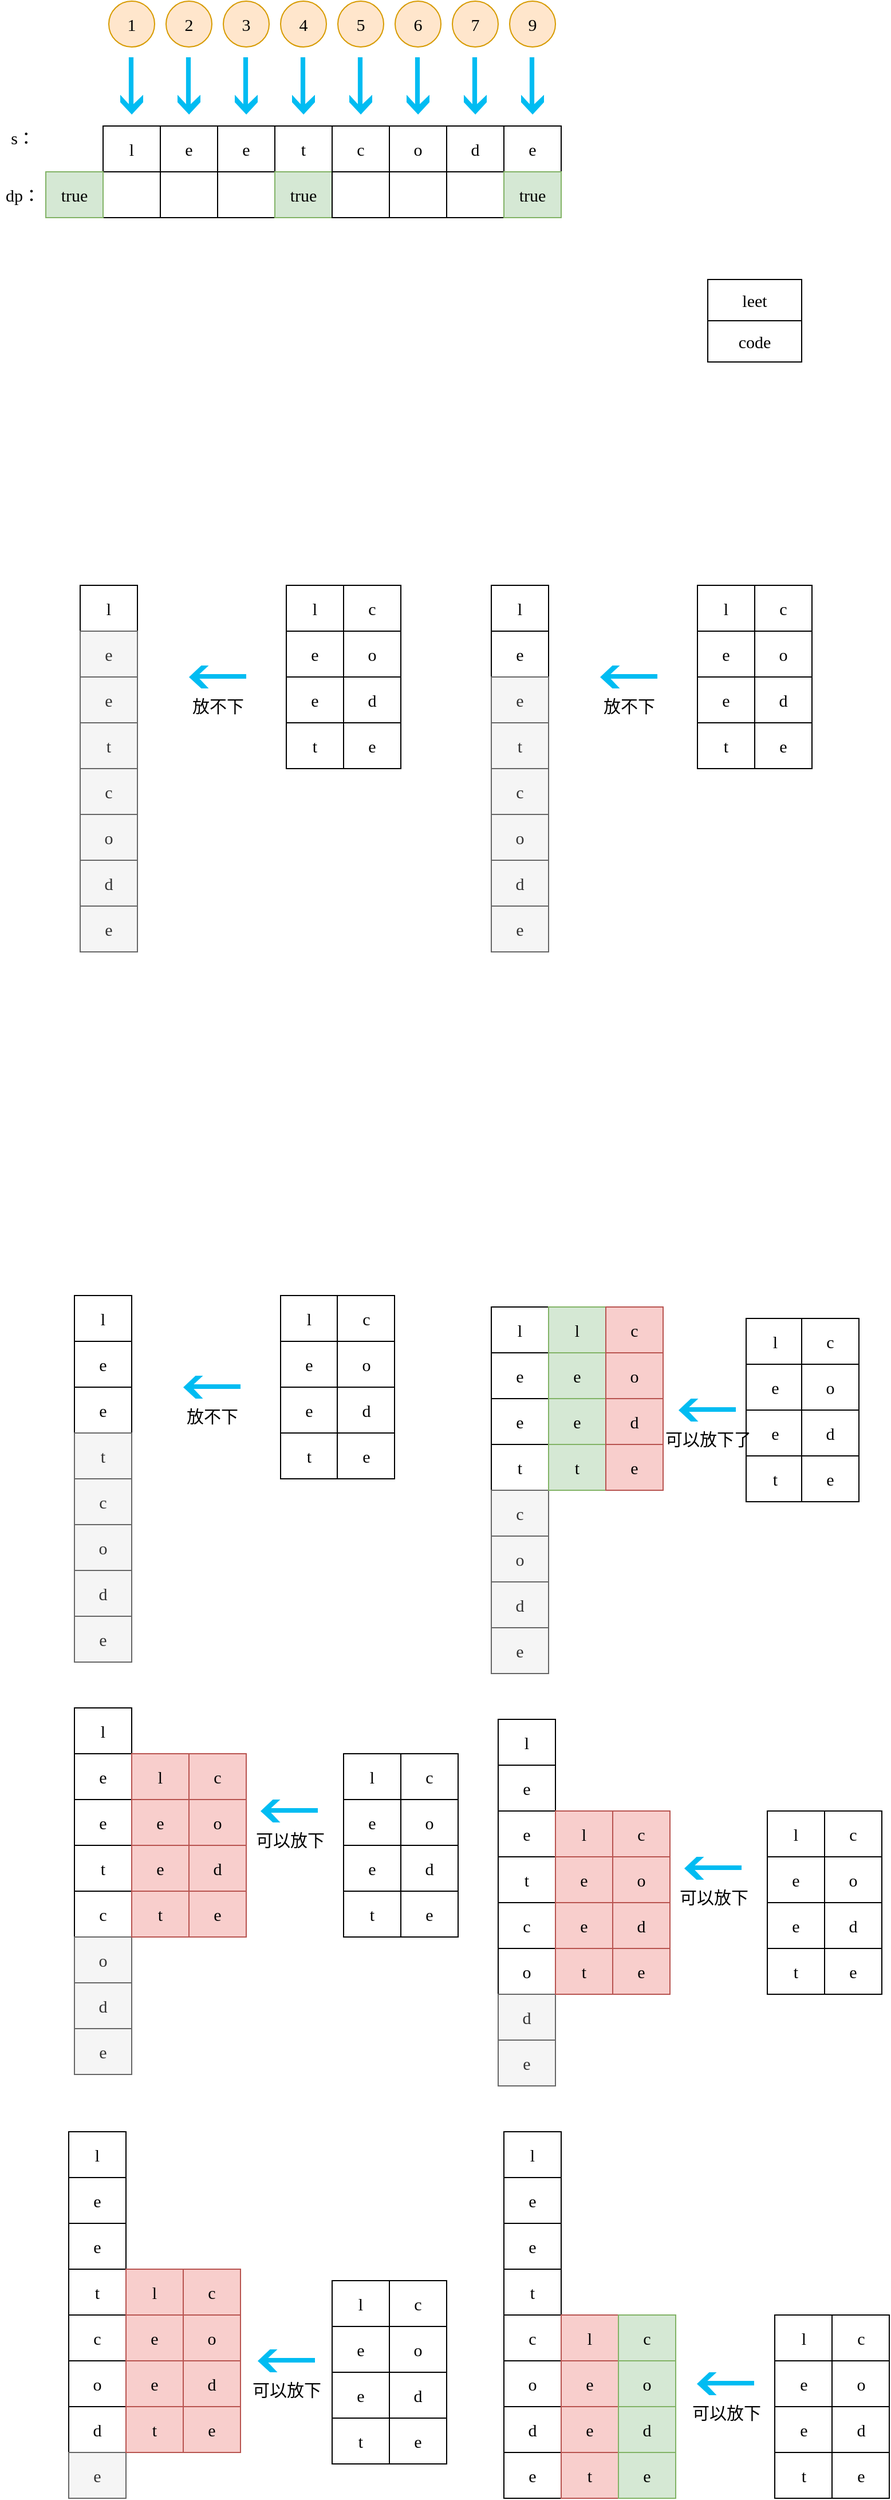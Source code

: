 <mxfile version="10.6.1" type="device"><diagram id="_bdJruswylSyGqHJiZsc" name="第 1 页"><mxGraphModel dx="1398" dy="844" grid="1" gridSize="10" guides="1" tooltips="1" connect="1" arrows="1" fold="1" page="1" pageScale="1" pageWidth="827" pageHeight="1169" math="0" shadow="0"><root><mxCell id="0"/><mxCell id="1" parent="0"/><mxCell id="NJLQjxS8cJhVaI7SRR5U-1" value="l" style="rounded=0;whiteSpace=wrap;html=1;fontSize=15;fontFamily=Verdana;" vertex="1" parent="1"><mxGeometry x="95" y="159" width="50" height="40" as="geometry"/></mxCell><mxCell id="NJLQjxS8cJhVaI7SRR5U-2" value="e" style="rounded=0;whiteSpace=wrap;html=1;fontSize=15;fontFamily=Verdana;" vertex="1" parent="1"><mxGeometry x="145" y="159" width="50" height="40" as="geometry"/></mxCell><mxCell id="NJLQjxS8cJhVaI7SRR5U-3" value="e" style="rounded=0;whiteSpace=wrap;html=1;fontSize=15;fontFamily=Verdana;" vertex="1" parent="1"><mxGeometry x="195" y="159" width="50" height="40" as="geometry"/></mxCell><mxCell id="NJLQjxS8cJhVaI7SRR5U-4" value="t" style="rounded=0;whiteSpace=wrap;html=1;fontSize=15;fontFamily=Verdana;" vertex="1" parent="1"><mxGeometry x="245" y="159" width="50" height="40" as="geometry"/></mxCell><mxCell id="NJLQjxS8cJhVaI7SRR5U-5" value="c" style="rounded=0;whiteSpace=wrap;html=1;fontSize=15;fontFamily=Verdana;" vertex="1" parent="1"><mxGeometry x="295" y="159" width="50" height="40" as="geometry"/></mxCell><mxCell id="NJLQjxS8cJhVaI7SRR5U-6" value="o" style="rounded=0;whiteSpace=wrap;html=1;fontSize=15;fontFamily=Verdana;" vertex="1" parent="1"><mxGeometry x="345" y="159" width="50" height="40" as="geometry"/></mxCell><mxCell id="NJLQjxS8cJhVaI7SRR5U-7" value="d" style="rounded=0;whiteSpace=wrap;html=1;fontSize=15;fontFamily=Verdana;" vertex="1" parent="1"><mxGeometry x="395" y="159" width="50" height="40" as="geometry"/></mxCell><mxCell id="NJLQjxS8cJhVaI7SRR5U-8" value="e" style="rounded=0;whiteSpace=wrap;html=1;fontSize=15;fontFamily=Verdana;" vertex="1" parent="1"><mxGeometry x="445" y="159" width="50" height="40" as="geometry"/></mxCell><mxCell id="NJLQjxS8cJhVaI7SRR5U-9" value="" style="shape=image;html=1;verticalAlign=top;verticalLabelPosition=bottom;labelBackgroundColor=#ffffff;imageAspect=0;aspect=fixed;image=https://cdn2.iconfinder.com/data/icons/rounded_square_icons__books_by_deleket-dexzmr/128/Dictionary_Mac.png;fontFamily=Verdana;fontSize=15;" vertex="1" parent="1"><mxGeometry x="495" y="289" width="128" height="128" as="geometry"/></mxCell><mxCell id="NJLQjxS8cJhVaI7SRR5U-10" value="leet" style="rounded=0;whiteSpace=wrap;html=1;fontFamily=Verdana;fontSize=15;" vertex="1" parent="1"><mxGeometry x="623" y="293" width="82" height="36" as="geometry"/></mxCell><mxCell id="NJLQjxS8cJhVaI7SRR5U-11" value="code" style="rounded=0;whiteSpace=wrap;html=1;fontFamily=Verdana;fontSize=15;" vertex="1" parent="1"><mxGeometry x="623" y="329" width="82" height="36" as="geometry"/></mxCell><mxCell id="NJLQjxS8cJhVaI7SRR5U-12" value="" style="shadow=0;dashed=0;html=1;strokeColor=none;labelPosition=center;verticalLabelPosition=bottom;verticalAlign=top;align=center;shape=mxgraph.mscae.deprecated.poster_arrow;fillColor=#00BCF2;fontFamily=Verdana;fontSize=15;" vertex="1" parent="1"><mxGeometry x="110" y="99" width="20" height="50" as="geometry"/></mxCell><mxCell id="NJLQjxS8cJhVaI7SRR5U-13" value="" style="shadow=0;dashed=0;html=1;strokeColor=none;labelPosition=center;verticalLabelPosition=bottom;verticalAlign=top;align=center;shape=mxgraph.mscae.deprecated.poster_arrow;fillColor=#00BCF2;fontFamily=Verdana;fontSize=15;" vertex="1" parent="1"><mxGeometry x="160" y="99" width="20" height="50" as="geometry"/></mxCell><mxCell id="NJLQjxS8cJhVaI7SRR5U-14" value="" style="shadow=0;dashed=0;html=1;strokeColor=none;labelPosition=center;verticalLabelPosition=bottom;verticalAlign=top;align=center;shape=mxgraph.mscae.deprecated.poster_arrow;fillColor=#00BCF2;fontFamily=Verdana;fontSize=15;" vertex="1" parent="1"><mxGeometry x="210" y="99" width="20" height="50" as="geometry"/></mxCell><mxCell id="NJLQjxS8cJhVaI7SRR5U-15" value="" style="shadow=0;dashed=0;html=1;strokeColor=none;labelPosition=center;verticalLabelPosition=bottom;verticalAlign=top;align=center;shape=mxgraph.mscae.deprecated.poster_arrow;fillColor=#00BCF2;fontFamily=Verdana;fontSize=15;" vertex="1" parent="1"><mxGeometry x="260" y="99" width="20" height="50" as="geometry"/></mxCell><mxCell id="NJLQjxS8cJhVaI7SRR5U-16" value="" style="shadow=0;dashed=0;html=1;strokeColor=none;labelPosition=center;verticalLabelPosition=bottom;verticalAlign=top;align=center;shape=mxgraph.mscae.deprecated.poster_arrow;fillColor=#00BCF2;fontFamily=Verdana;fontSize=15;" vertex="1" parent="1"><mxGeometry x="310" y="99" width="20" height="50" as="geometry"/></mxCell><mxCell id="NJLQjxS8cJhVaI7SRR5U-17" value="" style="shadow=0;dashed=0;html=1;strokeColor=none;labelPosition=center;verticalLabelPosition=bottom;verticalAlign=top;align=center;shape=mxgraph.mscae.deprecated.poster_arrow;fillColor=#00BCF2;fontFamily=Verdana;fontSize=15;" vertex="1" parent="1"><mxGeometry x="360" y="99" width="20" height="50" as="geometry"/></mxCell><mxCell id="NJLQjxS8cJhVaI7SRR5U-18" value="" style="shadow=0;dashed=0;html=1;strokeColor=none;labelPosition=center;verticalLabelPosition=bottom;verticalAlign=top;align=center;shape=mxgraph.mscae.deprecated.poster_arrow;fillColor=#00BCF2;fontFamily=Verdana;fontSize=15;" vertex="1" parent="1"><mxGeometry x="410" y="99" width="20" height="50" as="geometry"/></mxCell><mxCell id="NJLQjxS8cJhVaI7SRR5U-19" value="" style="shadow=0;dashed=0;html=1;strokeColor=none;labelPosition=center;verticalLabelPosition=bottom;verticalAlign=top;align=center;shape=mxgraph.mscae.deprecated.poster_arrow;fillColor=#00BCF2;fontFamily=Verdana;fontSize=15;" vertex="1" parent="1"><mxGeometry x="460" y="99" width="20" height="50" as="geometry"/></mxCell><mxCell id="NJLQjxS8cJhVaI7SRR5U-20" value="" style="rounded=0;whiteSpace=wrap;html=1;fontSize=15;fontFamily=Verdana;" vertex="1" parent="1"><mxGeometry x="95" y="199" width="50" height="40" as="geometry"/></mxCell><mxCell id="NJLQjxS8cJhVaI7SRR5U-21" value="" style="rounded=0;whiteSpace=wrap;html=1;fontSize=15;fontFamily=Verdana;" vertex="1" parent="1"><mxGeometry x="145" y="199" width="50" height="40" as="geometry"/></mxCell><mxCell id="NJLQjxS8cJhVaI7SRR5U-22" value="" style="rounded=0;whiteSpace=wrap;html=1;fontSize=15;fontFamily=Verdana;" vertex="1" parent="1"><mxGeometry x="195" y="199" width="50" height="40" as="geometry"/></mxCell><mxCell id="NJLQjxS8cJhVaI7SRR5U-23" value="true" style="rounded=0;whiteSpace=wrap;html=1;fontSize=15;fontFamily=Verdana;fillColor=#d5e8d4;strokeColor=#82b366;" vertex="1" parent="1"><mxGeometry x="245" y="199" width="50" height="40" as="geometry"/></mxCell><mxCell id="NJLQjxS8cJhVaI7SRR5U-24" value="" style="rounded=0;whiteSpace=wrap;html=1;fontSize=15;fontFamily=Verdana;" vertex="1" parent="1"><mxGeometry x="295" y="199" width="50" height="40" as="geometry"/></mxCell><mxCell id="NJLQjxS8cJhVaI7SRR5U-25" value="" style="rounded=0;whiteSpace=wrap;html=1;fontSize=15;fontFamily=Verdana;" vertex="1" parent="1"><mxGeometry x="345" y="199" width="50" height="40" as="geometry"/></mxCell><mxCell id="NJLQjxS8cJhVaI7SRR5U-26" value="" style="rounded=0;whiteSpace=wrap;html=1;fontSize=15;fontFamily=Verdana;" vertex="1" parent="1"><mxGeometry x="395" y="199" width="50" height="40" as="geometry"/></mxCell><mxCell id="NJLQjxS8cJhVaI7SRR5U-27" value="true" style="rounded=0;whiteSpace=wrap;html=1;fontSize=15;fontFamily=Verdana;fillColor=#d5e8d4;strokeColor=#82b366;" vertex="1" parent="1"><mxGeometry x="445" y="199" width="50" height="40" as="geometry"/></mxCell><mxCell id="NJLQjxS8cJhVaI7SRR5U-28" value="true" style="rounded=0;whiteSpace=wrap;html=1;fontSize=15;fontFamily=Verdana;fillColor=#d5e8d4;strokeColor=#82b366;" vertex="1" parent="1"><mxGeometry x="45" y="199" width="50" height="40" as="geometry"/></mxCell><mxCell id="NJLQjxS8cJhVaI7SRR5U-29" value="1" style="ellipse;whiteSpace=wrap;html=1;aspect=fixed;fontFamily=Verdana;fontSize=15;fillColor=#ffe6cc;strokeColor=#d79b00;" vertex="1" parent="1"><mxGeometry x="100" y="50" width="40" height="40" as="geometry"/></mxCell><mxCell id="NJLQjxS8cJhVaI7SRR5U-30" value="2" style="ellipse;whiteSpace=wrap;html=1;aspect=fixed;fontFamily=Verdana;fontSize=15;fillColor=#ffe6cc;strokeColor=#d79b00;" vertex="1" parent="1"><mxGeometry x="150" y="50" width="40" height="40" as="geometry"/></mxCell><mxCell id="NJLQjxS8cJhVaI7SRR5U-31" value="3" style="ellipse;whiteSpace=wrap;html=1;aspect=fixed;fontFamily=Verdana;fontSize=15;fillColor=#ffe6cc;strokeColor=#d79b00;" vertex="1" parent="1"><mxGeometry x="200" y="50" width="40" height="40" as="geometry"/></mxCell><mxCell id="NJLQjxS8cJhVaI7SRR5U-32" value="4" style="ellipse;whiteSpace=wrap;html=1;aspect=fixed;fontFamily=Verdana;fontSize=15;fillColor=#ffe6cc;strokeColor=#d79b00;" vertex="1" parent="1"><mxGeometry x="250" y="50" width="40" height="40" as="geometry"/></mxCell><mxCell id="NJLQjxS8cJhVaI7SRR5U-33" value="5" style="ellipse;whiteSpace=wrap;html=1;aspect=fixed;fontFamily=Verdana;fontSize=15;fillColor=#ffe6cc;strokeColor=#d79b00;" vertex="1" parent="1"><mxGeometry x="300" y="50" width="40" height="40" as="geometry"/></mxCell><mxCell id="NJLQjxS8cJhVaI7SRR5U-34" value="6" style="ellipse;whiteSpace=wrap;html=1;aspect=fixed;fontFamily=Verdana;fontSize=15;fillColor=#ffe6cc;strokeColor=#d79b00;" vertex="1" parent="1"><mxGeometry x="350" y="50" width="40" height="40" as="geometry"/></mxCell><mxCell id="NJLQjxS8cJhVaI7SRR5U-35" value="7" style="ellipse;whiteSpace=wrap;html=1;aspect=fixed;fontFamily=Verdana;fontSize=15;fillColor=#ffe6cc;strokeColor=#d79b00;" vertex="1" parent="1"><mxGeometry x="400" y="50" width="40" height="40" as="geometry"/></mxCell><mxCell id="NJLQjxS8cJhVaI7SRR5U-36" value="9" style="ellipse;whiteSpace=wrap;html=1;aspect=fixed;fontFamily=Verdana;fontSize=15;fillColor=#ffe6cc;strokeColor=#d79b00;" vertex="1" parent="1"><mxGeometry x="450" y="50" width="40" height="40" as="geometry"/></mxCell><mxCell id="NJLQjxS8cJhVaI7SRR5U-37" value="s：" style="text;html=1;strokeColor=none;fillColor=none;align=center;verticalAlign=middle;whiteSpace=wrap;rounded=0;fontFamily=Verdana;fontSize=15;" vertex="1" parent="1"><mxGeometry x="5" y="159" width="40" height="20" as="geometry"/></mxCell><mxCell id="NJLQjxS8cJhVaI7SRR5U-38" value="dp：" style="text;html=1;strokeColor=none;fillColor=none;align=center;verticalAlign=middle;whiteSpace=wrap;rounded=0;fontFamily=Verdana;fontSize=15;" vertex="1" parent="1"><mxGeometry x="5" y="209" width="40" height="20" as="geometry"/></mxCell><mxCell id="NJLQjxS8cJhVaI7SRR5U-40" value="l" style="rounded=0;whiteSpace=wrap;html=1;fontSize=15;fontFamily=Verdana;" vertex="1" parent="1"><mxGeometry x="75" y="560" width="50" height="40" as="geometry"/></mxCell><mxCell id="NJLQjxS8cJhVaI7SRR5U-41" value="e" style="rounded=0;whiteSpace=wrap;html=1;fontSize=15;fontFamily=Verdana;fillColor=#f5f5f5;strokeColor=#666666;fontColor=#333333;" vertex="1" parent="1"><mxGeometry x="75" y="600" width="50" height="40" as="geometry"/></mxCell><mxCell id="NJLQjxS8cJhVaI7SRR5U-42" value="e" style="rounded=0;whiteSpace=wrap;html=1;fontSize=15;fontFamily=Verdana;fillColor=#f5f5f5;strokeColor=#666666;fontColor=#333333;" vertex="1" parent="1"><mxGeometry x="75" y="640" width="50" height="40" as="geometry"/></mxCell><mxCell id="NJLQjxS8cJhVaI7SRR5U-43" value="t" style="rounded=0;whiteSpace=wrap;html=1;fontSize=15;fontFamily=Verdana;fillColor=#f5f5f5;strokeColor=#666666;fontColor=#333333;" vertex="1" parent="1"><mxGeometry x="75" y="680" width="50" height="40" as="geometry"/></mxCell><mxCell id="NJLQjxS8cJhVaI7SRR5U-44" value="c" style="rounded=0;whiteSpace=wrap;html=1;fontSize=15;fontFamily=Verdana;fillColor=#f5f5f5;strokeColor=#666666;fontColor=#333333;" vertex="1" parent="1"><mxGeometry x="75" y="720" width="50" height="40" as="geometry"/></mxCell><mxCell id="NJLQjxS8cJhVaI7SRR5U-45" value="o" style="rounded=0;whiteSpace=wrap;html=1;fontSize=15;fontFamily=Verdana;fillColor=#f5f5f5;strokeColor=#666666;fontColor=#333333;" vertex="1" parent="1"><mxGeometry x="75" y="760" width="50" height="40" as="geometry"/></mxCell><mxCell id="NJLQjxS8cJhVaI7SRR5U-46" value="d" style="rounded=0;whiteSpace=wrap;html=1;fontSize=15;fontFamily=Verdana;fillColor=#f5f5f5;strokeColor=#666666;fontColor=#333333;" vertex="1" parent="1"><mxGeometry x="75" y="800" width="50" height="40" as="geometry"/></mxCell><mxCell id="NJLQjxS8cJhVaI7SRR5U-47" value="e" style="rounded=0;whiteSpace=wrap;html=1;fontSize=15;fontFamily=Verdana;fillColor=#f5f5f5;strokeColor=#666666;fontColor=#333333;" vertex="1" parent="1"><mxGeometry x="75" y="840" width="50" height="40" as="geometry"/></mxCell><mxCell id="NJLQjxS8cJhVaI7SRR5U-61" value="l" style="rounded=0;whiteSpace=wrap;html=1;fontSize=15;fontFamily=Verdana;" vertex="1" parent="1"><mxGeometry x="255" y="560" width="50" height="40" as="geometry"/></mxCell><mxCell id="NJLQjxS8cJhVaI7SRR5U-62" value="e" style="rounded=0;whiteSpace=wrap;html=1;fontSize=15;fontFamily=Verdana;" vertex="1" parent="1"><mxGeometry x="255" y="600" width="50" height="40" as="geometry"/></mxCell><mxCell id="NJLQjxS8cJhVaI7SRR5U-63" value="e" style="rounded=0;whiteSpace=wrap;html=1;fontSize=15;fontFamily=Verdana;" vertex="1" parent="1"><mxGeometry x="255" y="640" width="50" height="40" as="geometry"/></mxCell><mxCell id="NJLQjxS8cJhVaI7SRR5U-64" value="t" style="rounded=0;whiteSpace=wrap;html=1;fontSize=15;fontFamily=Verdana;" vertex="1" parent="1"><mxGeometry x="255" y="680" width="50" height="40" as="geometry"/></mxCell><mxCell id="NJLQjxS8cJhVaI7SRR5U-65" value="放不下" style="shadow=0;dashed=0;html=1;strokeColor=none;labelPosition=center;verticalLabelPosition=bottom;verticalAlign=top;align=center;shape=mxgraph.mscae.deprecated.poster_arrow;fillColor=#00BCF2;fontFamily=Verdana;fontSize=15;direction=south;" vertex="1" parent="1"><mxGeometry x="170" y="630" width="50" height="20" as="geometry"/></mxCell><mxCell id="NJLQjxS8cJhVaI7SRR5U-66" value="l" style="rounded=0;whiteSpace=wrap;html=1;fontSize=15;fontFamily=Verdana;" vertex="1" parent="1"><mxGeometry x="434" y="560" width="50" height="40" as="geometry"/></mxCell><mxCell id="NJLQjxS8cJhVaI7SRR5U-67" value="e" style="rounded=0;whiteSpace=wrap;html=1;fontSize=15;fontFamily=Verdana;" vertex="1" parent="1"><mxGeometry x="434" y="600" width="50" height="40" as="geometry"/></mxCell><mxCell id="NJLQjxS8cJhVaI7SRR5U-68" value="e" style="rounded=0;whiteSpace=wrap;html=1;fontSize=15;fontFamily=Verdana;fillColor=#f5f5f5;strokeColor=#666666;fontColor=#333333;" vertex="1" parent="1"><mxGeometry x="434" y="640" width="50" height="40" as="geometry"/></mxCell><mxCell id="NJLQjxS8cJhVaI7SRR5U-69" value="t" style="rounded=0;whiteSpace=wrap;html=1;fontSize=15;fontFamily=Verdana;fillColor=#f5f5f5;strokeColor=#666666;fontColor=#333333;" vertex="1" parent="1"><mxGeometry x="434" y="680" width="50" height="40" as="geometry"/></mxCell><mxCell id="NJLQjxS8cJhVaI7SRR5U-70" value="c" style="rounded=0;whiteSpace=wrap;html=1;fontSize=15;fontFamily=Verdana;fillColor=#f5f5f5;strokeColor=#666666;fontColor=#333333;" vertex="1" parent="1"><mxGeometry x="434" y="720" width="50" height="40" as="geometry"/></mxCell><mxCell id="NJLQjxS8cJhVaI7SRR5U-71" value="o" style="rounded=0;whiteSpace=wrap;html=1;fontSize=15;fontFamily=Verdana;fillColor=#f5f5f5;strokeColor=#666666;fontColor=#333333;" vertex="1" parent="1"><mxGeometry x="434" y="760" width="50" height="40" as="geometry"/></mxCell><mxCell id="NJLQjxS8cJhVaI7SRR5U-72" value="d" style="rounded=0;whiteSpace=wrap;html=1;fontSize=15;fontFamily=Verdana;fillColor=#f5f5f5;strokeColor=#666666;fontColor=#333333;" vertex="1" parent="1"><mxGeometry x="434" y="800" width="50" height="40" as="geometry"/></mxCell><mxCell id="NJLQjxS8cJhVaI7SRR5U-73" value="e" style="rounded=0;whiteSpace=wrap;html=1;fontSize=15;fontFamily=Verdana;fillColor=#f5f5f5;strokeColor=#666666;fontColor=#333333;" vertex="1" parent="1"><mxGeometry x="434" y="840" width="50" height="40" as="geometry"/></mxCell><mxCell id="NJLQjxS8cJhVaI7SRR5U-74" value="l" style="rounded=0;whiteSpace=wrap;html=1;fontSize=15;fontFamily=Verdana;" vertex="1" parent="1"><mxGeometry x="614" y="560" width="50" height="40" as="geometry"/></mxCell><mxCell id="NJLQjxS8cJhVaI7SRR5U-75" value="e" style="rounded=0;whiteSpace=wrap;html=1;fontSize=15;fontFamily=Verdana;" vertex="1" parent="1"><mxGeometry x="614" y="600" width="50" height="40" as="geometry"/></mxCell><mxCell id="NJLQjxS8cJhVaI7SRR5U-76" value="e" style="rounded=0;whiteSpace=wrap;html=1;fontSize=15;fontFamily=Verdana;" vertex="1" parent="1"><mxGeometry x="614" y="640" width="50" height="40" as="geometry"/></mxCell><mxCell id="NJLQjxS8cJhVaI7SRR5U-77" value="t" style="rounded=0;whiteSpace=wrap;html=1;fontSize=15;fontFamily=Verdana;" vertex="1" parent="1"><mxGeometry x="614" y="680" width="50" height="40" as="geometry"/></mxCell><mxCell id="NJLQjxS8cJhVaI7SRR5U-78" value="放不下" style="shadow=0;dashed=0;html=1;strokeColor=none;labelPosition=center;verticalLabelPosition=bottom;verticalAlign=top;align=center;shape=mxgraph.mscae.deprecated.poster_arrow;fillColor=#00BCF2;fontFamily=Verdana;fontSize=15;direction=south;" vertex="1" parent="1"><mxGeometry x="529" y="630" width="50" height="20" as="geometry"/></mxCell><mxCell id="NJLQjxS8cJhVaI7SRR5U-80" value="l" style="rounded=0;whiteSpace=wrap;html=1;fontSize=15;fontFamily=Verdana;" vertex="1" parent="1"><mxGeometry x="70" y="1180" width="50" height="40" as="geometry"/></mxCell><mxCell id="NJLQjxS8cJhVaI7SRR5U-81" value="e" style="rounded=0;whiteSpace=wrap;html=1;fontSize=15;fontFamily=Verdana;" vertex="1" parent="1"><mxGeometry x="70" y="1220" width="50" height="40" as="geometry"/></mxCell><mxCell id="NJLQjxS8cJhVaI7SRR5U-82" value="e" style="rounded=0;whiteSpace=wrap;html=1;fontSize=15;fontFamily=Verdana;" vertex="1" parent="1"><mxGeometry x="70" y="1260" width="50" height="40" as="geometry"/></mxCell><mxCell id="NJLQjxS8cJhVaI7SRR5U-83" value="t" style="rounded=0;whiteSpace=wrap;html=1;fontSize=15;fontFamily=Verdana;fillColor=#f5f5f5;strokeColor=#666666;fontColor=#333333;" vertex="1" parent="1"><mxGeometry x="70" y="1300" width="50" height="40" as="geometry"/></mxCell><mxCell id="NJLQjxS8cJhVaI7SRR5U-84" value="c" style="rounded=0;whiteSpace=wrap;html=1;fontSize=15;fontFamily=Verdana;fillColor=#f5f5f5;strokeColor=#666666;fontColor=#333333;" vertex="1" parent="1"><mxGeometry x="70" y="1340" width="50" height="40" as="geometry"/></mxCell><mxCell id="NJLQjxS8cJhVaI7SRR5U-85" value="o" style="rounded=0;whiteSpace=wrap;html=1;fontSize=15;fontFamily=Verdana;fillColor=#f5f5f5;strokeColor=#666666;fontColor=#333333;" vertex="1" parent="1"><mxGeometry x="70" y="1380" width="50" height="40" as="geometry"/></mxCell><mxCell id="NJLQjxS8cJhVaI7SRR5U-86" value="d" style="rounded=0;whiteSpace=wrap;html=1;fontSize=15;fontFamily=Verdana;fillColor=#f5f5f5;strokeColor=#666666;fontColor=#333333;" vertex="1" parent="1"><mxGeometry x="70" y="1420" width="50" height="40" as="geometry"/></mxCell><mxCell id="NJLQjxS8cJhVaI7SRR5U-87" value="e" style="rounded=0;whiteSpace=wrap;html=1;fontSize=15;fontFamily=Verdana;fillColor=#f5f5f5;strokeColor=#666666;fontColor=#333333;" vertex="1" parent="1"><mxGeometry x="70" y="1460" width="50" height="40" as="geometry"/></mxCell><mxCell id="NJLQjxS8cJhVaI7SRR5U-88" value="l" style="rounded=0;whiteSpace=wrap;html=1;fontSize=15;fontFamily=Verdana;" vertex="1" parent="1"><mxGeometry x="250" y="1180" width="50" height="40" as="geometry"/></mxCell><mxCell id="NJLQjxS8cJhVaI7SRR5U-89" value="e" style="rounded=0;whiteSpace=wrap;html=1;fontSize=15;fontFamily=Verdana;" vertex="1" parent="1"><mxGeometry x="250" y="1220" width="50" height="40" as="geometry"/></mxCell><mxCell id="NJLQjxS8cJhVaI7SRR5U-90" value="e" style="rounded=0;whiteSpace=wrap;html=1;fontSize=15;fontFamily=Verdana;" vertex="1" parent="1"><mxGeometry x="250" y="1260" width="50" height="40" as="geometry"/></mxCell><mxCell id="NJLQjxS8cJhVaI7SRR5U-91" value="t" style="rounded=0;whiteSpace=wrap;html=1;fontSize=15;fontFamily=Verdana;" vertex="1" parent="1"><mxGeometry x="250" y="1300" width="50" height="40" as="geometry"/></mxCell><mxCell id="NJLQjxS8cJhVaI7SRR5U-92" value="放不下" style="shadow=0;dashed=0;html=1;strokeColor=none;labelPosition=center;verticalLabelPosition=bottom;verticalAlign=top;align=center;shape=mxgraph.mscae.deprecated.poster_arrow;fillColor=#00BCF2;fontFamily=Verdana;fontSize=15;direction=south;" vertex="1" parent="1"><mxGeometry x="165" y="1250" width="50" height="20" as="geometry"/></mxCell><mxCell id="NJLQjxS8cJhVaI7SRR5U-93" value="l" style="rounded=0;whiteSpace=wrap;html=1;fontSize=15;fontFamily=Verdana;" vertex="1" parent="1"><mxGeometry x="434" y="1190" width="50" height="40" as="geometry"/></mxCell><mxCell id="NJLQjxS8cJhVaI7SRR5U-94" value="e" style="rounded=0;whiteSpace=wrap;html=1;fontSize=15;fontFamily=Verdana;" vertex="1" parent="1"><mxGeometry x="434" y="1230" width="50" height="40" as="geometry"/></mxCell><mxCell id="NJLQjxS8cJhVaI7SRR5U-95" value="e" style="rounded=0;whiteSpace=wrap;html=1;fontSize=15;fontFamily=Verdana;" vertex="1" parent="1"><mxGeometry x="434" y="1270" width="50" height="40" as="geometry"/></mxCell><mxCell id="NJLQjxS8cJhVaI7SRR5U-96" value="t" style="rounded=0;whiteSpace=wrap;html=1;fontSize=15;fontFamily=Verdana;" vertex="1" parent="1"><mxGeometry x="434" y="1310" width="50" height="40" as="geometry"/></mxCell><mxCell id="NJLQjxS8cJhVaI7SRR5U-97" value="c" style="rounded=0;whiteSpace=wrap;html=1;fontSize=15;fontFamily=Verdana;fillColor=#f5f5f5;strokeColor=#666666;fontColor=#333333;" vertex="1" parent="1"><mxGeometry x="434" y="1350" width="50" height="40" as="geometry"/></mxCell><mxCell id="NJLQjxS8cJhVaI7SRR5U-98" value="o" style="rounded=0;whiteSpace=wrap;html=1;fontSize=15;fontFamily=Verdana;fillColor=#f5f5f5;strokeColor=#666666;fontColor=#333333;" vertex="1" parent="1"><mxGeometry x="434" y="1390" width="50" height="40" as="geometry"/></mxCell><mxCell id="NJLQjxS8cJhVaI7SRR5U-99" value="d" style="rounded=0;whiteSpace=wrap;html=1;fontSize=15;fontFamily=Verdana;fillColor=#f5f5f5;strokeColor=#666666;fontColor=#333333;" vertex="1" parent="1"><mxGeometry x="434" y="1430" width="50" height="40" as="geometry"/></mxCell><mxCell id="NJLQjxS8cJhVaI7SRR5U-100" value="e" style="rounded=0;whiteSpace=wrap;html=1;fontSize=15;fontFamily=Verdana;fillColor=#f5f5f5;strokeColor=#666666;fontColor=#333333;" vertex="1" parent="1"><mxGeometry x="434" y="1470" width="50" height="40" as="geometry"/></mxCell><mxCell id="NJLQjxS8cJhVaI7SRR5U-101" value="l" style="rounded=0;whiteSpace=wrap;html=1;fontSize=15;fontFamily=Verdana;" vertex="1" parent="1"><mxGeometry x="656.5" y="1200" width="50" height="40" as="geometry"/></mxCell><mxCell id="NJLQjxS8cJhVaI7SRR5U-102" value="e" style="rounded=0;whiteSpace=wrap;html=1;fontSize=15;fontFamily=Verdana;" vertex="1" parent="1"><mxGeometry x="656.5" y="1240" width="50" height="40" as="geometry"/></mxCell><mxCell id="NJLQjxS8cJhVaI7SRR5U-103" value="e" style="rounded=0;whiteSpace=wrap;html=1;fontSize=15;fontFamily=Verdana;" vertex="1" parent="1"><mxGeometry x="656.5" y="1280" width="50" height="40" as="geometry"/></mxCell><mxCell id="NJLQjxS8cJhVaI7SRR5U-104" value="t" style="rounded=0;whiteSpace=wrap;html=1;fontSize=15;fontFamily=Verdana;" vertex="1" parent="1"><mxGeometry x="656.5" y="1320" width="50" height="40" as="geometry"/></mxCell><mxCell id="NJLQjxS8cJhVaI7SRR5U-105" value="可以放下了" style="shadow=0;dashed=0;html=1;strokeColor=none;labelPosition=center;verticalLabelPosition=bottom;verticalAlign=top;align=center;shape=mxgraph.mscae.deprecated.poster_arrow;fillColor=#00BCF2;fontFamily=Verdana;fontSize=15;direction=south;" vertex="1" parent="1"><mxGeometry x="597.5" y="1270" width="50" height="20" as="geometry"/></mxCell><mxCell id="NJLQjxS8cJhVaI7SRR5U-106" value="l" style="rounded=0;whiteSpace=wrap;html=1;fontSize=15;fontFamily=Verdana;fillColor=#d5e8d4;strokeColor=#82b366;" vertex="1" parent="1"><mxGeometry x="484" y="1190" width="50" height="40" as="geometry"/></mxCell><mxCell id="NJLQjxS8cJhVaI7SRR5U-107" value="e" style="rounded=0;whiteSpace=wrap;html=1;fontSize=15;fontFamily=Verdana;fillColor=#d5e8d4;strokeColor=#82b366;" vertex="1" parent="1"><mxGeometry x="484" y="1230" width="50" height="40" as="geometry"/></mxCell><mxCell id="NJLQjxS8cJhVaI7SRR5U-108" value="e" style="rounded=0;whiteSpace=wrap;html=1;fontSize=15;fontFamily=Verdana;fillColor=#d5e8d4;strokeColor=#82b366;" vertex="1" parent="1"><mxGeometry x="484" y="1270" width="50" height="40" as="geometry"/></mxCell><mxCell id="NJLQjxS8cJhVaI7SRR5U-109" value="t" style="rounded=0;whiteSpace=wrap;html=1;fontSize=15;fontFamily=Verdana;fillColor=#d5e8d4;strokeColor=#82b366;" vertex="1" parent="1"><mxGeometry x="484" y="1310" width="50" height="40" as="geometry"/></mxCell><mxCell id="NJLQjxS8cJhVaI7SRR5U-110" value="l" style="rounded=0;whiteSpace=wrap;html=1;fontSize=15;fontFamily=Verdana;" vertex="1" parent="1"><mxGeometry x="70" y="1540" width="50" height="40" as="geometry"/></mxCell><mxCell id="NJLQjxS8cJhVaI7SRR5U-111" value="e" style="rounded=0;whiteSpace=wrap;html=1;fontSize=15;fontFamily=Verdana;" vertex="1" parent="1"><mxGeometry x="70" y="1580" width="50" height="40" as="geometry"/></mxCell><mxCell id="NJLQjxS8cJhVaI7SRR5U-112" value="e" style="rounded=0;whiteSpace=wrap;html=1;fontSize=15;fontFamily=Verdana;" vertex="1" parent="1"><mxGeometry x="70" y="1620" width="50" height="40" as="geometry"/></mxCell><mxCell id="NJLQjxS8cJhVaI7SRR5U-113" value="t" style="rounded=0;whiteSpace=wrap;html=1;fontSize=15;fontFamily=Verdana;" vertex="1" parent="1"><mxGeometry x="70" y="1660" width="50" height="40" as="geometry"/></mxCell><mxCell id="NJLQjxS8cJhVaI7SRR5U-114" value="c" style="rounded=0;whiteSpace=wrap;html=1;fontSize=15;fontFamily=Verdana;" vertex="1" parent="1"><mxGeometry x="70" y="1700" width="50" height="40" as="geometry"/></mxCell><mxCell id="NJLQjxS8cJhVaI7SRR5U-115" value="o" style="rounded=0;whiteSpace=wrap;html=1;fontSize=15;fontFamily=Verdana;fillColor=#f5f5f5;strokeColor=#666666;fontColor=#333333;" vertex="1" parent="1"><mxGeometry x="70" y="1740" width="50" height="40" as="geometry"/></mxCell><mxCell id="NJLQjxS8cJhVaI7SRR5U-116" value="d" style="rounded=0;whiteSpace=wrap;html=1;fontSize=15;fontFamily=Verdana;fillColor=#f5f5f5;strokeColor=#666666;fontColor=#333333;" vertex="1" parent="1"><mxGeometry x="70" y="1780" width="50" height="40" as="geometry"/></mxCell><mxCell id="NJLQjxS8cJhVaI7SRR5U-117" value="e" style="rounded=0;whiteSpace=wrap;html=1;fontSize=15;fontFamily=Verdana;fillColor=#f5f5f5;strokeColor=#666666;fontColor=#333333;" vertex="1" parent="1"><mxGeometry x="70" y="1820" width="50" height="40" as="geometry"/></mxCell><mxCell id="NJLQjxS8cJhVaI7SRR5U-118" value="l" style="rounded=0;whiteSpace=wrap;html=1;fontSize=15;fontFamily=Verdana;" vertex="1" parent="1"><mxGeometry x="305" y="1580" width="50" height="40" as="geometry"/></mxCell><mxCell id="NJLQjxS8cJhVaI7SRR5U-119" value="e" style="rounded=0;whiteSpace=wrap;html=1;fontSize=15;fontFamily=Verdana;" vertex="1" parent="1"><mxGeometry x="305" y="1620" width="50" height="40" as="geometry"/></mxCell><mxCell id="NJLQjxS8cJhVaI7SRR5U-120" value="e" style="rounded=0;whiteSpace=wrap;html=1;fontSize=15;fontFamily=Verdana;" vertex="1" parent="1"><mxGeometry x="305" y="1660" width="50" height="40" as="geometry"/></mxCell><mxCell id="NJLQjxS8cJhVaI7SRR5U-121" value="t" style="rounded=0;whiteSpace=wrap;html=1;fontSize=15;fontFamily=Verdana;" vertex="1" parent="1"><mxGeometry x="305" y="1700" width="50" height="40" as="geometry"/></mxCell><mxCell id="NJLQjxS8cJhVaI7SRR5U-122" value="可以放下" style="shadow=0;dashed=0;html=1;strokeColor=none;labelPosition=center;verticalLabelPosition=bottom;verticalAlign=top;align=center;shape=mxgraph.mscae.deprecated.poster_arrow;fillColor=#00BCF2;fontFamily=Verdana;fontSize=15;direction=south;" vertex="1" parent="1"><mxGeometry x="232.5" y="1620" width="50" height="20" as="geometry"/></mxCell><mxCell id="NJLQjxS8cJhVaI7SRR5U-123" value="l" style="rounded=0;whiteSpace=wrap;html=1;fontSize=15;fontFamily=Verdana;fillColor=#f8cecc;strokeColor=#b85450;" vertex="1" parent="1"><mxGeometry x="120" y="1580" width="50" height="40" as="geometry"/></mxCell><mxCell id="NJLQjxS8cJhVaI7SRR5U-124" value="e" style="rounded=0;whiteSpace=wrap;html=1;fontSize=15;fontFamily=Verdana;fillColor=#f8cecc;strokeColor=#b85450;" vertex="1" parent="1"><mxGeometry x="120" y="1620" width="50" height="40" as="geometry"/></mxCell><mxCell id="NJLQjxS8cJhVaI7SRR5U-125" value="e" style="rounded=0;whiteSpace=wrap;html=1;fontSize=15;fontFamily=Verdana;fillColor=#f8cecc;strokeColor=#b85450;" vertex="1" parent="1"><mxGeometry x="120" y="1660" width="50" height="40" as="geometry"/></mxCell><mxCell id="NJLQjxS8cJhVaI7SRR5U-126" value="t" style="rounded=0;whiteSpace=wrap;html=1;fontSize=15;fontFamily=Verdana;fillColor=#f8cecc;strokeColor=#b85450;" vertex="1" parent="1"><mxGeometry x="120" y="1700" width="50" height="40" as="geometry"/></mxCell><mxCell id="NJLQjxS8cJhVaI7SRR5U-127" value="c" style="rounded=0;whiteSpace=wrap;html=1;fontSize=15;fontFamily=Verdana;fillColor=#f8cecc;strokeColor=#b85450;" vertex="1" parent="1"><mxGeometry x="170" y="1580" width="50" height="40" as="geometry"/></mxCell><mxCell id="NJLQjxS8cJhVaI7SRR5U-128" value="o" style="rounded=0;whiteSpace=wrap;html=1;fontSize=15;fontFamily=Verdana;fillColor=#f8cecc;strokeColor=#b85450;" vertex="1" parent="1"><mxGeometry x="170" y="1620" width="50" height="40" as="geometry"/></mxCell><mxCell id="NJLQjxS8cJhVaI7SRR5U-129" value="d" style="rounded=0;whiteSpace=wrap;html=1;fontSize=15;fontFamily=Verdana;fillColor=#f8cecc;strokeColor=#b85450;" vertex="1" parent="1"><mxGeometry x="170" y="1660" width="50" height="40" as="geometry"/></mxCell><mxCell id="NJLQjxS8cJhVaI7SRR5U-130" value="e" style="rounded=0;whiteSpace=wrap;html=1;fontSize=15;fontFamily=Verdana;fillColor=#f8cecc;strokeColor=#b85450;" vertex="1" parent="1"><mxGeometry x="170" y="1700" width="50" height="40" as="geometry"/></mxCell><mxCell id="NJLQjxS8cJhVaI7SRR5U-131" value="c" style="rounded=0;whiteSpace=wrap;html=1;fontSize=15;fontFamily=Verdana;" vertex="1" parent="1"><mxGeometry x="355" y="1580" width="50" height="40" as="geometry"/></mxCell><mxCell id="NJLQjxS8cJhVaI7SRR5U-132" value="o" style="rounded=0;whiteSpace=wrap;html=1;fontSize=15;fontFamily=Verdana;" vertex="1" parent="1"><mxGeometry x="355" y="1620" width="50" height="40" as="geometry"/></mxCell><mxCell id="NJLQjxS8cJhVaI7SRR5U-133" value="d" style="rounded=0;whiteSpace=wrap;html=1;fontSize=15;fontFamily=Verdana;" vertex="1" parent="1"><mxGeometry x="355" y="1660" width="50" height="40" as="geometry"/></mxCell><mxCell id="NJLQjxS8cJhVaI7SRR5U-134" value="e" style="rounded=0;whiteSpace=wrap;html=1;fontSize=15;fontFamily=Verdana;" vertex="1" parent="1"><mxGeometry x="355" y="1700" width="50" height="40" as="geometry"/></mxCell><mxCell id="NJLQjxS8cJhVaI7SRR5U-135" value="l" style="rounded=0;whiteSpace=wrap;html=1;fontSize=15;fontFamily=Verdana;" vertex="1" parent="1"><mxGeometry x="440" y="1550" width="50" height="40" as="geometry"/></mxCell><mxCell id="NJLQjxS8cJhVaI7SRR5U-136" value="e" style="rounded=0;whiteSpace=wrap;html=1;fontSize=15;fontFamily=Verdana;" vertex="1" parent="1"><mxGeometry x="440" y="1590" width="50" height="40" as="geometry"/></mxCell><mxCell id="NJLQjxS8cJhVaI7SRR5U-137" value="e" style="rounded=0;whiteSpace=wrap;html=1;fontSize=15;fontFamily=Verdana;" vertex="1" parent="1"><mxGeometry x="440" y="1630" width="50" height="40" as="geometry"/></mxCell><mxCell id="NJLQjxS8cJhVaI7SRR5U-138" value="t" style="rounded=0;whiteSpace=wrap;html=1;fontSize=15;fontFamily=Verdana;" vertex="1" parent="1"><mxGeometry x="440" y="1670" width="50" height="40" as="geometry"/></mxCell><mxCell id="NJLQjxS8cJhVaI7SRR5U-139" value="c" style="rounded=0;whiteSpace=wrap;html=1;fontSize=15;fontFamily=Verdana;" vertex="1" parent="1"><mxGeometry x="440" y="1710" width="50" height="40" as="geometry"/></mxCell><mxCell id="NJLQjxS8cJhVaI7SRR5U-140" value="o" style="rounded=0;whiteSpace=wrap;html=1;fontSize=15;fontFamily=Verdana;" vertex="1" parent="1"><mxGeometry x="440" y="1750" width="50" height="40" as="geometry"/></mxCell><mxCell id="NJLQjxS8cJhVaI7SRR5U-141" value="d" style="rounded=0;whiteSpace=wrap;html=1;fontSize=15;fontFamily=Verdana;fillColor=#f5f5f5;strokeColor=#666666;fontColor=#333333;" vertex="1" parent="1"><mxGeometry x="440" y="1790" width="50" height="40" as="geometry"/></mxCell><mxCell id="NJLQjxS8cJhVaI7SRR5U-142" value="e" style="rounded=0;whiteSpace=wrap;html=1;fontSize=15;fontFamily=Verdana;fillColor=#f5f5f5;strokeColor=#666666;fontColor=#333333;" vertex="1" parent="1"><mxGeometry x="440" y="1830" width="50" height="40" as="geometry"/></mxCell><mxCell id="NJLQjxS8cJhVaI7SRR5U-143" value="l" style="rounded=0;whiteSpace=wrap;html=1;fontSize=15;fontFamily=Verdana;" vertex="1" parent="1"><mxGeometry x="675" y="1630" width="50" height="40" as="geometry"/></mxCell><mxCell id="NJLQjxS8cJhVaI7SRR5U-144" value="e" style="rounded=0;whiteSpace=wrap;html=1;fontSize=15;fontFamily=Verdana;" vertex="1" parent="1"><mxGeometry x="675" y="1670" width="50" height="40" as="geometry"/></mxCell><mxCell id="NJLQjxS8cJhVaI7SRR5U-145" value="e" style="rounded=0;whiteSpace=wrap;html=1;fontSize=15;fontFamily=Verdana;" vertex="1" parent="1"><mxGeometry x="675" y="1710" width="50" height="40" as="geometry"/></mxCell><mxCell id="NJLQjxS8cJhVaI7SRR5U-146" value="t" style="rounded=0;whiteSpace=wrap;html=1;fontSize=15;fontFamily=Verdana;" vertex="1" parent="1"><mxGeometry x="675" y="1750" width="50" height="40" as="geometry"/></mxCell><mxCell id="NJLQjxS8cJhVaI7SRR5U-147" value="可以放下" style="shadow=0;dashed=0;html=1;strokeColor=none;labelPosition=center;verticalLabelPosition=bottom;verticalAlign=top;align=center;shape=mxgraph.mscae.deprecated.poster_arrow;fillColor=#00BCF2;fontFamily=Verdana;fontSize=15;direction=south;" vertex="1" parent="1"><mxGeometry x="602.5" y="1670" width="50" height="20" as="geometry"/></mxCell><mxCell id="NJLQjxS8cJhVaI7SRR5U-148" value="l" style="rounded=0;whiteSpace=wrap;html=1;fontSize=15;fontFamily=Verdana;fillColor=#f8cecc;strokeColor=#b85450;" vertex="1" parent="1"><mxGeometry x="490" y="1630" width="50" height="40" as="geometry"/></mxCell><mxCell id="NJLQjxS8cJhVaI7SRR5U-149" value="e" style="rounded=0;whiteSpace=wrap;html=1;fontSize=15;fontFamily=Verdana;fillColor=#f8cecc;strokeColor=#b85450;" vertex="1" parent="1"><mxGeometry x="490" y="1670" width="50" height="40" as="geometry"/></mxCell><mxCell id="NJLQjxS8cJhVaI7SRR5U-150" value="e" style="rounded=0;whiteSpace=wrap;html=1;fontSize=15;fontFamily=Verdana;fillColor=#f8cecc;strokeColor=#b85450;" vertex="1" parent="1"><mxGeometry x="490" y="1710" width="50" height="40" as="geometry"/></mxCell><mxCell id="NJLQjxS8cJhVaI7SRR5U-151" value="t" style="rounded=0;whiteSpace=wrap;html=1;fontSize=15;fontFamily=Verdana;fillColor=#f8cecc;strokeColor=#b85450;" vertex="1" parent="1"><mxGeometry x="490" y="1750" width="50" height="40" as="geometry"/></mxCell><mxCell id="NJLQjxS8cJhVaI7SRR5U-152" value="c" style="rounded=0;whiteSpace=wrap;html=1;fontSize=15;fontFamily=Verdana;fillColor=#f8cecc;strokeColor=#b85450;" vertex="1" parent="1"><mxGeometry x="540" y="1630" width="50" height="40" as="geometry"/></mxCell><mxCell id="NJLQjxS8cJhVaI7SRR5U-153" value="o" style="rounded=0;whiteSpace=wrap;html=1;fontSize=15;fontFamily=Verdana;fillColor=#f8cecc;strokeColor=#b85450;" vertex="1" parent="1"><mxGeometry x="540" y="1670" width="50" height="40" as="geometry"/></mxCell><mxCell id="NJLQjxS8cJhVaI7SRR5U-154" value="d" style="rounded=0;whiteSpace=wrap;html=1;fontSize=15;fontFamily=Verdana;fillColor=#f8cecc;strokeColor=#b85450;" vertex="1" parent="1"><mxGeometry x="540" y="1710" width="50" height="40" as="geometry"/></mxCell><mxCell id="NJLQjxS8cJhVaI7SRR5U-155" value="e" style="rounded=0;whiteSpace=wrap;html=1;fontSize=15;fontFamily=Verdana;fillColor=#f8cecc;strokeColor=#b85450;" vertex="1" parent="1"><mxGeometry x="540" y="1750" width="50" height="40" as="geometry"/></mxCell><mxCell id="NJLQjxS8cJhVaI7SRR5U-156" value="c" style="rounded=0;whiteSpace=wrap;html=1;fontSize=15;fontFamily=Verdana;" vertex="1" parent="1"><mxGeometry x="725" y="1630" width="50" height="40" as="geometry"/></mxCell><mxCell id="NJLQjxS8cJhVaI7SRR5U-157" value="o" style="rounded=0;whiteSpace=wrap;html=1;fontSize=15;fontFamily=Verdana;" vertex="1" parent="1"><mxGeometry x="725" y="1670" width="50" height="40" as="geometry"/></mxCell><mxCell id="NJLQjxS8cJhVaI7SRR5U-158" value="d" style="rounded=0;whiteSpace=wrap;html=1;fontSize=15;fontFamily=Verdana;" vertex="1" parent="1"><mxGeometry x="725" y="1710" width="50" height="40" as="geometry"/></mxCell><mxCell id="NJLQjxS8cJhVaI7SRR5U-159" value="e" style="rounded=0;whiteSpace=wrap;html=1;fontSize=15;fontFamily=Verdana;" vertex="1" parent="1"><mxGeometry x="725" y="1750" width="50" height="40" as="geometry"/></mxCell><mxCell id="NJLQjxS8cJhVaI7SRR5U-160" value="l" style="rounded=0;whiteSpace=wrap;html=1;fontSize=15;fontFamily=Verdana;" vertex="1" parent="1"><mxGeometry x="65" y="1910" width="50" height="40" as="geometry"/></mxCell><mxCell id="NJLQjxS8cJhVaI7SRR5U-161" value="e" style="rounded=0;whiteSpace=wrap;html=1;fontSize=15;fontFamily=Verdana;" vertex="1" parent="1"><mxGeometry x="65" y="1950" width="50" height="40" as="geometry"/></mxCell><mxCell id="NJLQjxS8cJhVaI7SRR5U-162" value="e" style="rounded=0;whiteSpace=wrap;html=1;fontSize=15;fontFamily=Verdana;" vertex="1" parent="1"><mxGeometry x="65" y="1990" width="50" height="40" as="geometry"/></mxCell><mxCell id="NJLQjxS8cJhVaI7SRR5U-163" value="t" style="rounded=0;whiteSpace=wrap;html=1;fontSize=15;fontFamily=Verdana;" vertex="1" parent="1"><mxGeometry x="65" y="2030" width="50" height="40" as="geometry"/></mxCell><mxCell id="NJLQjxS8cJhVaI7SRR5U-164" value="c" style="rounded=0;whiteSpace=wrap;html=1;fontSize=15;fontFamily=Verdana;" vertex="1" parent="1"><mxGeometry x="65" y="2070" width="50" height="40" as="geometry"/></mxCell><mxCell id="NJLQjxS8cJhVaI7SRR5U-165" value="o" style="rounded=0;whiteSpace=wrap;html=1;fontSize=15;fontFamily=Verdana;" vertex="1" parent="1"><mxGeometry x="65" y="2110" width="50" height="40" as="geometry"/></mxCell><mxCell id="NJLQjxS8cJhVaI7SRR5U-166" value="d" style="rounded=0;whiteSpace=wrap;html=1;fontSize=15;fontFamily=Verdana;" vertex="1" parent="1"><mxGeometry x="65" y="2150" width="50" height="40" as="geometry"/></mxCell><mxCell id="NJLQjxS8cJhVaI7SRR5U-167" value="e" style="rounded=0;whiteSpace=wrap;html=1;fontSize=15;fontFamily=Verdana;fillColor=#f5f5f5;strokeColor=#666666;fontColor=#333333;" vertex="1" parent="1"><mxGeometry x="65" y="2190" width="50" height="40" as="geometry"/></mxCell><mxCell id="NJLQjxS8cJhVaI7SRR5U-168" value="l" style="rounded=0;whiteSpace=wrap;html=1;fontSize=15;fontFamily=Verdana;" vertex="1" parent="1"><mxGeometry x="295" y="2040" width="50" height="40" as="geometry"/></mxCell><mxCell id="NJLQjxS8cJhVaI7SRR5U-169" value="e" style="rounded=0;whiteSpace=wrap;html=1;fontSize=15;fontFamily=Verdana;" vertex="1" parent="1"><mxGeometry x="295" y="2080" width="50" height="40" as="geometry"/></mxCell><mxCell id="NJLQjxS8cJhVaI7SRR5U-170" value="e" style="rounded=0;whiteSpace=wrap;html=1;fontSize=15;fontFamily=Verdana;" vertex="1" parent="1"><mxGeometry x="295" y="2120" width="50" height="40" as="geometry"/></mxCell><mxCell id="NJLQjxS8cJhVaI7SRR5U-171" value="t" style="rounded=0;whiteSpace=wrap;html=1;fontSize=15;fontFamily=Verdana;" vertex="1" parent="1"><mxGeometry x="295" y="2160" width="50" height="40" as="geometry"/></mxCell><mxCell id="NJLQjxS8cJhVaI7SRR5U-172" value="可以放下" style="shadow=0;dashed=0;html=1;strokeColor=none;labelPosition=center;verticalLabelPosition=bottom;verticalAlign=top;align=center;shape=mxgraph.mscae.deprecated.poster_arrow;fillColor=#00BCF2;fontFamily=Verdana;fontSize=15;direction=south;" vertex="1" parent="1"><mxGeometry x="230" y="2100" width="50" height="20" as="geometry"/></mxCell><mxCell id="NJLQjxS8cJhVaI7SRR5U-173" value="l" style="rounded=0;whiteSpace=wrap;html=1;fontSize=15;fontFamily=Verdana;fillColor=#f8cecc;strokeColor=#b85450;" vertex="1" parent="1"><mxGeometry x="115" y="2030" width="50" height="40" as="geometry"/></mxCell><mxCell id="NJLQjxS8cJhVaI7SRR5U-174" value="e" style="rounded=0;whiteSpace=wrap;html=1;fontSize=15;fontFamily=Verdana;fillColor=#f8cecc;strokeColor=#b85450;" vertex="1" parent="1"><mxGeometry x="115" y="2070" width="50" height="40" as="geometry"/></mxCell><mxCell id="NJLQjxS8cJhVaI7SRR5U-175" value="e" style="rounded=0;whiteSpace=wrap;html=1;fontSize=15;fontFamily=Verdana;fillColor=#f8cecc;strokeColor=#b85450;" vertex="1" parent="1"><mxGeometry x="115" y="2110" width="50" height="40" as="geometry"/></mxCell><mxCell id="NJLQjxS8cJhVaI7SRR5U-176" value="t" style="rounded=0;whiteSpace=wrap;html=1;fontSize=15;fontFamily=Verdana;fillColor=#f8cecc;strokeColor=#b85450;" vertex="1" parent="1"><mxGeometry x="115" y="2150" width="50" height="40" as="geometry"/></mxCell><mxCell id="NJLQjxS8cJhVaI7SRR5U-177" value="c" style="rounded=0;whiteSpace=wrap;html=1;fontSize=15;fontFamily=Verdana;fillColor=#f8cecc;strokeColor=#b85450;" vertex="1" parent="1"><mxGeometry x="165" y="2030" width="50" height="40" as="geometry"/></mxCell><mxCell id="NJLQjxS8cJhVaI7SRR5U-178" value="o" style="rounded=0;whiteSpace=wrap;html=1;fontSize=15;fontFamily=Verdana;fillColor=#f8cecc;strokeColor=#b85450;" vertex="1" parent="1"><mxGeometry x="165" y="2070" width="50" height="40" as="geometry"/></mxCell><mxCell id="NJLQjxS8cJhVaI7SRR5U-179" value="d" style="rounded=0;whiteSpace=wrap;html=1;fontSize=15;fontFamily=Verdana;fillColor=#f8cecc;strokeColor=#b85450;" vertex="1" parent="1"><mxGeometry x="165" y="2110" width="50" height="40" as="geometry"/></mxCell><mxCell id="NJLQjxS8cJhVaI7SRR5U-180" value="e" style="rounded=0;whiteSpace=wrap;html=1;fontSize=15;fontFamily=Verdana;fillColor=#f8cecc;strokeColor=#b85450;" vertex="1" parent="1"><mxGeometry x="165" y="2150" width="50" height="40" as="geometry"/></mxCell><mxCell id="NJLQjxS8cJhVaI7SRR5U-181" value="c" style="rounded=0;whiteSpace=wrap;html=1;fontSize=15;fontFamily=Verdana;" vertex="1" parent="1"><mxGeometry x="345" y="2040" width="50" height="40" as="geometry"/></mxCell><mxCell id="NJLQjxS8cJhVaI7SRR5U-182" value="o" style="rounded=0;whiteSpace=wrap;html=1;fontSize=15;fontFamily=Verdana;" vertex="1" parent="1"><mxGeometry x="345" y="2080" width="50" height="40" as="geometry"/></mxCell><mxCell id="NJLQjxS8cJhVaI7SRR5U-183" value="d" style="rounded=0;whiteSpace=wrap;html=1;fontSize=15;fontFamily=Verdana;" vertex="1" parent="1"><mxGeometry x="345" y="2120" width="50" height="40" as="geometry"/></mxCell><mxCell id="NJLQjxS8cJhVaI7SRR5U-184" value="e" style="rounded=0;whiteSpace=wrap;html=1;fontSize=15;fontFamily=Verdana;" vertex="1" parent="1"><mxGeometry x="345" y="2160" width="50" height="40" as="geometry"/></mxCell><mxCell id="NJLQjxS8cJhVaI7SRR5U-187" value="l" style="rounded=0;whiteSpace=wrap;html=1;fontSize=15;fontFamily=Verdana;" vertex="1" parent="1"><mxGeometry x="445" y="1910" width="50" height="40" as="geometry"/></mxCell><mxCell id="NJLQjxS8cJhVaI7SRR5U-188" value="e" style="rounded=0;whiteSpace=wrap;html=1;fontSize=15;fontFamily=Verdana;" vertex="1" parent="1"><mxGeometry x="445" y="1950" width="50" height="40" as="geometry"/></mxCell><mxCell id="NJLQjxS8cJhVaI7SRR5U-189" value="e" style="rounded=0;whiteSpace=wrap;html=1;fontSize=15;fontFamily=Verdana;" vertex="1" parent="1"><mxGeometry x="445" y="1990" width="50" height="40" as="geometry"/></mxCell><mxCell id="NJLQjxS8cJhVaI7SRR5U-190" value="t" style="rounded=0;whiteSpace=wrap;html=1;fontSize=15;fontFamily=Verdana;" vertex="1" parent="1"><mxGeometry x="445" y="2030" width="50" height="40" as="geometry"/></mxCell><mxCell id="NJLQjxS8cJhVaI7SRR5U-191" value="c" style="rounded=0;whiteSpace=wrap;html=1;fontSize=15;fontFamily=Verdana;" vertex="1" parent="1"><mxGeometry x="445" y="2070" width="50" height="40" as="geometry"/></mxCell><mxCell id="NJLQjxS8cJhVaI7SRR5U-192" value="o" style="rounded=0;whiteSpace=wrap;html=1;fontSize=15;fontFamily=Verdana;" vertex="1" parent="1"><mxGeometry x="445" y="2110" width="50" height="40" as="geometry"/></mxCell><mxCell id="NJLQjxS8cJhVaI7SRR5U-193" value="d" style="rounded=0;whiteSpace=wrap;html=1;fontSize=15;fontFamily=Verdana;" vertex="1" parent="1"><mxGeometry x="445" y="2150" width="50" height="40" as="geometry"/></mxCell><mxCell id="NJLQjxS8cJhVaI7SRR5U-194" value="e" style="rounded=0;whiteSpace=wrap;html=1;fontSize=15;fontFamily=Verdana;" vertex="1" parent="1"><mxGeometry x="445" y="2190" width="50" height="40" as="geometry"/></mxCell><mxCell id="NJLQjxS8cJhVaI7SRR5U-195" value="l" style="rounded=0;whiteSpace=wrap;html=1;fontSize=15;fontFamily=Verdana;" vertex="1" parent="1"><mxGeometry x="681.5" y="2070" width="50" height="40" as="geometry"/></mxCell><mxCell id="NJLQjxS8cJhVaI7SRR5U-196" value="e" style="rounded=0;whiteSpace=wrap;html=1;fontSize=15;fontFamily=Verdana;" vertex="1" parent="1"><mxGeometry x="681.5" y="2110" width="50" height="40" as="geometry"/></mxCell><mxCell id="NJLQjxS8cJhVaI7SRR5U-197" value="e" style="rounded=0;whiteSpace=wrap;html=1;fontSize=15;fontFamily=Verdana;" vertex="1" parent="1"><mxGeometry x="681.5" y="2150" width="50" height="40" as="geometry"/></mxCell><mxCell id="NJLQjxS8cJhVaI7SRR5U-198" value="t" style="rounded=0;whiteSpace=wrap;html=1;fontSize=15;fontFamily=Verdana;" vertex="1" parent="1"><mxGeometry x="681.5" y="2190" width="50" height="40" as="geometry"/></mxCell><mxCell id="NJLQjxS8cJhVaI7SRR5U-199" value="可以放下" style="shadow=0;dashed=0;html=1;strokeColor=none;labelPosition=center;verticalLabelPosition=bottom;verticalAlign=top;align=center;shape=mxgraph.mscae.deprecated.poster_arrow;fillColor=#00BCF2;fontFamily=Verdana;fontSize=15;direction=south;" vertex="1" parent="1"><mxGeometry x="613.5" y="2120" width="50" height="20" as="geometry"/></mxCell><mxCell id="NJLQjxS8cJhVaI7SRR5U-200" value="l" style="rounded=0;whiteSpace=wrap;html=1;fontSize=15;fontFamily=Verdana;fillColor=#f8cecc;strokeColor=#b85450;" vertex="1" parent="1"><mxGeometry x="495" y="2070" width="50" height="40" as="geometry"/></mxCell><mxCell id="NJLQjxS8cJhVaI7SRR5U-201" value="e" style="rounded=0;whiteSpace=wrap;html=1;fontSize=15;fontFamily=Verdana;fillColor=#f8cecc;strokeColor=#b85450;" vertex="1" parent="1"><mxGeometry x="495" y="2110" width="50" height="40" as="geometry"/></mxCell><mxCell id="NJLQjxS8cJhVaI7SRR5U-202" value="e" style="rounded=0;whiteSpace=wrap;html=1;fontSize=15;fontFamily=Verdana;fillColor=#f8cecc;strokeColor=#b85450;" vertex="1" parent="1"><mxGeometry x="495" y="2150" width="50" height="40" as="geometry"/></mxCell><mxCell id="NJLQjxS8cJhVaI7SRR5U-203" value="t" style="rounded=0;whiteSpace=wrap;html=1;fontSize=15;fontFamily=Verdana;fillColor=#f8cecc;strokeColor=#b85450;" vertex="1" parent="1"><mxGeometry x="495" y="2190" width="50" height="40" as="geometry"/></mxCell><mxCell id="NJLQjxS8cJhVaI7SRR5U-204" value="c" style="rounded=0;whiteSpace=wrap;html=1;fontSize=15;fontFamily=Verdana;fillColor=#d5e8d4;strokeColor=#82b366;" vertex="1" parent="1"><mxGeometry x="545" y="2070" width="50" height="40" as="geometry"/></mxCell><mxCell id="NJLQjxS8cJhVaI7SRR5U-205" value="o" style="rounded=0;whiteSpace=wrap;html=1;fontSize=15;fontFamily=Verdana;fillColor=#d5e8d4;strokeColor=#82b366;" vertex="1" parent="1"><mxGeometry x="545" y="2110" width="50" height="40" as="geometry"/></mxCell><mxCell id="NJLQjxS8cJhVaI7SRR5U-206" value="d" style="rounded=0;whiteSpace=wrap;html=1;fontSize=15;fontFamily=Verdana;fillColor=#d5e8d4;strokeColor=#82b366;" vertex="1" parent="1"><mxGeometry x="545" y="2150" width="50" height="40" as="geometry"/></mxCell><mxCell id="NJLQjxS8cJhVaI7SRR5U-207" value="e" style="rounded=0;whiteSpace=wrap;html=1;fontSize=15;fontFamily=Verdana;fillColor=#d5e8d4;strokeColor=#82b366;" vertex="1" parent="1"><mxGeometry x="545" y="2190" width="50" height="40" as="geometry"/></mxCell><mxCell id="NJLQjxS8cJhVaI7SRR5U-208" value="c" style="rounded=0;whiteSpace=wrap;html=1;fontSize=15;fontFamily=Verdana;" vertex="1" parent="1"><mxGeometry x="731.5" y="2070" width="50" height="40" as="geometry"/></mxCell><mxCell id="NJLQjxS8cJhVaI7SRR5U-209" value="o" style="rounded=0;whiteSpace=wrap;html=1;fontSize=15;fontFamily=Verdana;" vertex="1" parent="1"><mxGeometry x="731.5" y="2110" width="50" height="40" as="geometry"/></mxCell><mxCell id="NJLQjxS8cJhVaI7SRR5U-210" value="d" style="rounded=0;whiteSpace=wrap;html=1;fontSize=15;fontFamily=Verdana;" vertex="1" parent="1"><mxGeometry x="731.5" y="2150" width="50" height="40" as="geometry"/></mxCell><mxCell id="NJLQjxS8cJhVaI7SRR5U-211" value="e" style="rounded=0;whiteSpace=wrap;html=1;fontSize=15;fontFamily=Verdana;" vertex="1" parent="1"><mxGeometry x="731.5" y="2190" width="50" height="40" as="geometry"/></mxCell><mxCell id="NJLQjxS8cJhVaI7SRR5U-212" value="c" style="rounded=0;whiteSpace=wrap;html=1;fontSize=15;fontFamily=Verdana;" vertex="1" parent="1"><mxGeometry x="299.5" y="1180" width="50" height="40" as="geometry"/></mxCell><mxCell id="NJLQjxS8cJhVaI7SRR5U-213" value="o" style="rounded=0;whiteSpace=wrap;html=1;fontSize=15;fontFamily=Verdana;" vertex="1" parent="1"><mxGeometry x="299.5" y="1220" width="50" height="40" as="geometry"/></mxCell><mxCell id="NJLQjxS8cJhVaI7SRR5U-214" value="d" style="rounded=0;whiteSpace=wrap;html=1;fontSize=15;fontFamily=Verdana;" vertex="1" parent="1"><mxGeometry x="299.5" y="1260" width="50" height="40" as="geometry"/></mxCell><mxCell id="NJLQjxS8cJhVaI7SRR5U-215" value="e" style="rounded=0;whiteSpace=wrap;html=1;fontSize=15;fontFamily=Verdana;" vertex="1" parent="1"><mxGeometry x="299.5" y="1300" width="50" height="40" as="geometry"/></mxCell><mxCell id="NJLQjxS8cJhVaI7SRR5U-216" value="c" style="rounded=0;whiteSpace=wrap;html=1;fontSize=15;fontFamily=Verdana;" vertex="1" parent="1"><mxGeometry x="705" y="1200" width="50" height="40" as="geometry"/></mxCell><mxCell id="NJLQjxS8cJhVaI7SRR5U-217" value="o" style="rounded=0;whiteSpace=wrap;html=1;fontSize=15;fontFamily=Verdana;" vertex="1" parent="1"><mxGeometry x="705" y="1240" width="50" height="40" as="geometry"/></mxCell><mxCell id="NJLQjxS8cJhVaI7SRR5U-218" value="d" style="rounded=0;whiteSpace=wrap;html=1;fontSize=15;fontFamily=Verdana;" vertex="1" parent="1"><mxGeometry x="705" y="1280" width="50" height="40" as="geometry"/></mxCell><mxCell id="NJLQjxS8cJhVaI7SRR5U-219" value="e" style="rounded=0;whiteSpace=wrap;html=1;fontSize=15;fontFamily=Verdana;" vertex="1" parent="1"><mxGeometry x="705" y="1320" width="50" height="40" as="geometry"/></mxCell><mxCell id="NJLQjxS8cJhVaI7SRR5U-220" value="c" style="rounded=0;whiteSpace=wrap;html=1;fontSize=15;fontFamily=Verdana;" vertex="1" parent="1"><mxGeometry x="305" y="560" width="50" height="40" as="geometry"/></mxCell><mxCell id="NJLQjxS8cJhVaI7SRR5U-221" value="o" style="rounded=0;whiteSpace=wrap;html=1;fontSize=15;fontFamily=Verdana;" vertex="1" parent="1"><mxGeometry x="305" y="600" width="50" height="40" as="geometry"/></mxCell><mxCell id="NJLQjxS8cJhVaI7SRR5U-222" value="d" style="rounded=0;whiteSpace=wrap;html=1;fontSize=15;fontFamily=Verdana;" vertex="1" parent="1"><mxGeometry x="305" y="640" width="50" height="40" as="geometry"/></mxCell><mxCell id="NJLQjxS8cJhVaI7SRR5U-223" value="e" style="rounded=0;whiteSpace=wrap;html=1;fontSize=15;fontFamily=Verdana;" vertex="1" parent="1"><mxGeometry x="305" y="680" width="50" height="40" as="geometry"/></mxCell><mxCell id="NJLQjxS8cJhVaI7SRR5U-224" value="c" style="rounded=0;whiteSpace=wrap;html=1;fontSize=15;fontFamily=Verdana;" vertex="1" parent="1"><mxGeometry x="664" y="560" width="50" height="40" as="geometry"/></mxCell><mxCell id="NJLQjxS8cJhVaI7SRR5U-225" value="o" style="rounded=0;whiteSpace=wrap;html=1;fontSize=15;fontFamily=Verdana;" vertex="1" parent="1"><mxGeometry x="664" y="600" width="50" height="40" as="geometry"/></mxCell><mxCell id="NJLQjxS8cJhVaI7SRR5U-226" value="d" style="rounded=0;whiteSpace=wrap;html=1;fontSize=15;fontFamily=Verdana;" vertex="1" parent="1"><mxGeometry x="664" y="640" width="50" height="40" as="geometry"/></mxCell><mxCell id="NJLQjxS8cJhVaI7SRR5U-227" value="e" style="rounded=0;whiteSpace=wrap;html=1;fontSize=15;fontFamily=Verdana;" vertex="1" parent="1"><mxGeometry x="664" y="680" width="50" height="40" as="geometry"/></mxCell><mxCell id="NJLQjxS8cJhVaI7SRR5U-228" value="c" style="rounded=0;whiteSpace=wrap;html=1;fontSize=15;fontFamily=Verdana;fillColor=#f8cecc;strokeColor=#b85450;" vertex="1" parent="1"><mxGeometry x="534" y="1190" width="50" height="40" as="geometry"/></mxCell><mxCell id="NJLQjxS8cJhVaI7SRR5U-229" value="o" style="rounded=0;whiteSpace=wrap;html=1;fontSize=15;fontFamily=Verdana;fillColor=#f8cecc;strokeColor=#b85450;" vertex="1" parent="1"><mxGeometry x="534" y="1230" width="50" height="40" as="geometry"/></mxCell><mxCell id="NJLQjxS8cJhVaI7SRR5U-230" value="d" style="rounded=0;whiteSpace=wrap;html=1;fontSize=15;fontFamily=Verdana;fillColor=#f8cecc;strokeColor=#b85450;" vertex="1" parent="1"><mxGeometry x="534" y="1270" width="50" height="40" as="geometry"/></mxCell><mxCell id="NJLQjxS8cJhVaI7SRR5U-231" value="e" style="rounded=0;whiteSpace=wrap;html=1;fontSize=15;fontFamily=Verdana;fillColor=#f8cecc;strokeColor=#b85450;" vertex="1" parent="1"><mxGeometry x="534" y="1310" width="50" height="40" as="geometry"/></mxCell></root></mxGraphModel></diagram></mxfile>